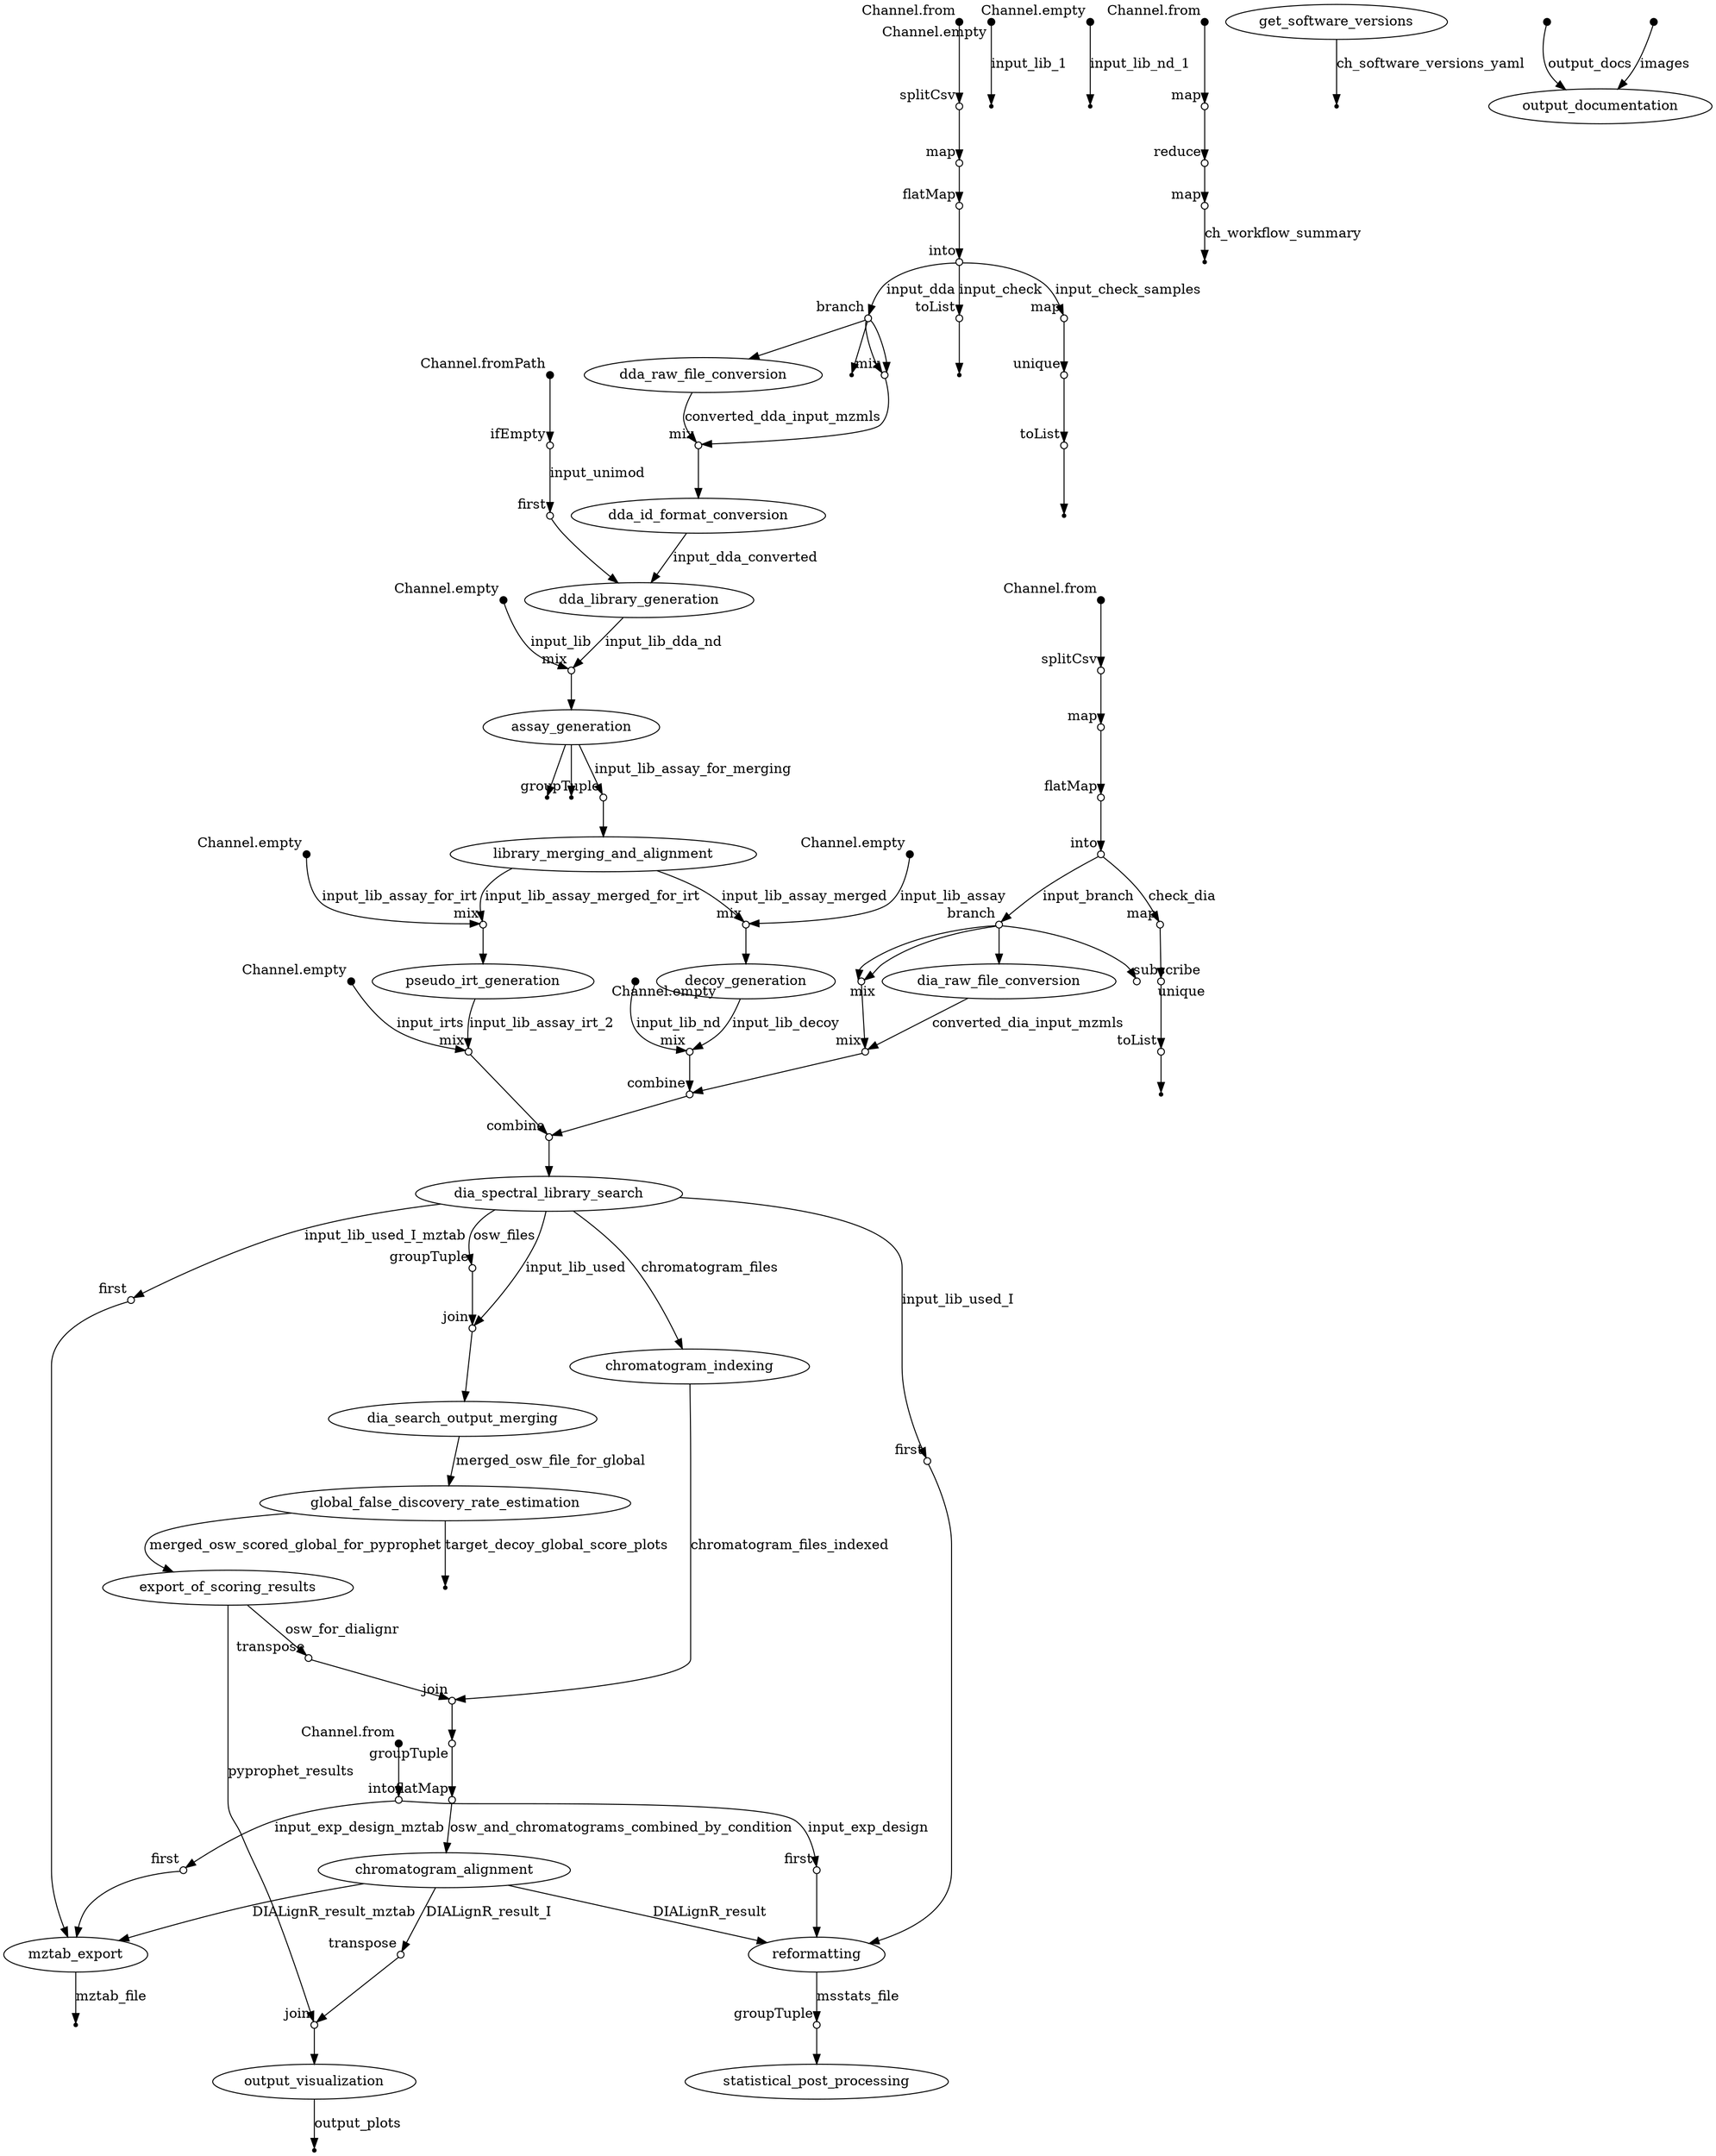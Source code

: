 digraph "diaproteomics_dag" {
p0 [shape=point,label="",fixedsize=true,width=0.1,xlabel="Channel.from"];
p1 [shape=circle,label="",fixedsize=true,width=0.1,xlabel="into"];
p0 -> p1;

p1 [shape=circle,label="",fixedsize=true,width=0.1,xlabel="into"];
p83 [shape=circle,label="",fixedsize=true,width=0.1,xlabel="first"];
p1 -> p83 [label="input_exp_design_mztab"];

p1 [shape=circle,label="",fixedsize=true,width=0.1,xlabel="into"];
p80 [shape=circle,label="",fixedsize=true,width=0.1,xlabel="first"];
p1 -> p80 [label="input_exp_design"];

p2 [shape=point,label="",fixedsize=true,width=0.1,xlabel="Channel.from"];
p3 [shape=circle,label="",fixedsize=true,width=0.1,xlabel="splitCsv"];
p2 -> p3;

p3 [shape=circle,label="",fixedsize=true,width=0.1,xlabel="splitCsv"];
p4 [shape=circle,label="",fixedsize=true,width=0.1,xlabel="map"];
p3 -> p4;

p4 [shape=circle,label="",fixedsize=true,width=0.1,xlabel="map"];
p5 [shape=circle,label="",fixedsize=true,width=0.1,xlabel="flatMap"];
p4 -> p5;

p5 [shape=circle,label="",fixedsize=true,width=0.1,xlabel="flatMap"];
p6 [shape=circle,label="",fixedsize=true,width=0.1,xlabel="into"];
p5 -> p6;

p6 [shape=circle,label="",fixedsize=true,width=0.1,xlabel="into"];
p7 [shape=circle,label="",fixedsize=true,width=0.1,xlabel="branch"];
p6 -> p7 [label="input_branch"];

p6 [shape=circle,label="",fixedsize=true,width=0.1,xlabel="into"];
p9 [shape=circle,label="",fixedsize=true,width=0.1,xlabel="map"];
p6 -> p9 [label="check_dia"];

p7 [shape=circle,label="",fixedsize=true,width=0.1,xlabel="branch"];
p61 [shape=circle,label="",fixedsize=true,width=0.1,xlabel="mix"];
p7 -> p61;

p7 [shape=circle,label="",fixedsize=true,width=0.1,xlabel="branch"];
p61 [shape=circle,label="",fixedsize=true,width=0.1,xlabel="mix"];
p7 -> p61;

p7 [shape=circle,label="",fixedsize=true,width=0.1,xlabel="branch"];
p60 [label="dia_raw_file_conversion"];
p7 -> p60;

p7 [shape=circle,label="",fixedsize=true,width=0.1,xlabel="branch"];
p8 [shape=circle,label="",fixedsize=true,width=0.1,xlabel="subscribe"];
p7 -> p8;

p9 [shape=circle,label="",fixedsize=true,width=0.1,xlabel="map"];
p10 [shape=circle,label="",fixedsize=true,width=0.1,xlabel="unique"];
p9 -> p10;

p10 [shape=circle,label="",fixedsize=true,width=0.1,xlabel="unique"];
p11 [shape=circle,label="",fixedsize=true,width=0.1,xlabel="toList"];
p10 -> p11;

p11 [shape=circle,label="",fixedsize=true,width=0.1,xlabel="toList"];
p12 [shape=point];
p11 -> p12;

p13 [shape=point,label="",fixedsize=true,width=0.1,xlabel="Channel.from"];
p14 [shape=circle,label="",fixedsize=true,width=0.1,xlabel="splitCsv"];
p13 -> p14;

p14 [shape=circle,label="",fixedsize=true,width=0.1,xlabel="splitCsv"];
p15 [shape=circle,label="",fixedsize=true,width=0.1,xlabel="map"];
p14 -> p15;

p15 [shape=circle,label="",fixedsize=true,width=0.1,xlabel="map"];
p16 [shape=circle,label="",fixedsize=true,width=0.1,xlabel="flatMap"];
p15 -> p16;

p16 [shape=circle,label="",fixedsize=true,width=0.1,xlabel="flatMap"];
p17 [shape=circle,label="",fixedsize=true,width=0.1,xlabel="into"];
p16 -> p17;

p17 [shape=circle,label="",fixedsize=true,width=0.1,xlabel="into"];
p18 [shape=circle,label="",fixedsize=true,width=0.1,xlabel="toList"];
p17 -> p18 [label="input_check"];

p17 [shape=circle,label="",fixedsize=true,width=0.1,xlabel="into"];
p20 [shape=circle,label="",fixedsize=true,width=0.1,xlabel="map"];
p17 -> p20 [label="input_check_samples"];

p17 [shape=circle,label="",fixedsize=true,width=0.1,xlabel="into"];
p24 [shape=circle,label="",fixedsize=true,width=0.1,xlabel="branch"];
p17 -> p24 [label="input_dda"];

p18 [shape=circle,label="",fixedsize=true,width=0.1,xlabel="toList"];
p19 [shape=point];
p18 -> p19;

p20 [shape=circle,label="",fixedsize=true,width=0.1,xlabel="map"];
p21 [shape=circle,label="",fixedsize=true,width=0.1,xlabel="unique"];
p20 -> p21;

p21 [shape=circle,label="",fixedsize=true,width=0.1,xlabel="unique"];
p22 [shape=circle,label="",fixedsize=true,width=0.1,xlabel="toList"];
p21 -> p22;

p22 [shape=circle,label="",fixedsize=true,width=0.1,xlabel="toList"];
p23 [shape=point];
p22 -> p23;

p24 [shape=circle,label="",fixedsize=true,width=0.1,xlabel="branch"];
p43 [shape=circle,label="",fixedsize=true,width=0.1,xlabel="mix"];
p24 -> p43;

p24 [shape=circle,label="",fixedsize=true,width=0.1,xlabel="branch"];
p42 [label="dda_raw_file_conversion"];
p24 -> p42;

p24 [shape=circle,label="",fixedsize=true,width=0.1,xlabel="branch"];
p43 [shape=circle,label="",fixedsize=true,width=0.1,xlabel="mix"];
p24 -> p43;

p24 [shape=circle,label="",fixedsize=true,width=0.1,xlabel="branch"];
p25 [shape=point];
p24 -> p25;

p26 [shape=point,label="",fixedsize=true,width=0.1,xlabel="Channel.fromPath"];
p27 [shape=circle,label="",fixedsize=true,width=0.1,xlabel="ifEmpty"];
p26 -> p27;

p27 [shape=circle,label="",fixedsize=true,width=0.1,xlabel="ifEmpty"];
p46 [shape=circle,label="",fixedsize=true,width=0.1,xlabel="first"];
p27 -> p46 [label="input_unimod"];

p28 [shape=point,label="",fixedsize=true,width=0.1,xlabel="Channel.empty"];
p48 [shape=circle,label="",fixedsize=true,width=0.1,xlabel="mix"];
p28 -> p48 [label="input_lib"];

p29 [shape=point,label="",fixedsize=true,width=0.1,xlabel="Channel.empty"];
p30 [shape=point];
p29 -> p30 [label="input_lib_1"];

p31 [shape=point,label="",fixedsize=true,width=0.1,xlabel="Channel.empty"];
p63 [shape=circle,label="",fixedsize=true,width=0.1,xlabel="mix"];
p31 -> p63 [label="input_lib_nd"];

p32 [shape=point,label="",fixedsize=true,width=0.1,xlabel="Channel.empty"];
p33 [shape=point];
p32 -> p33 [label="input_lib_nd_1"];

p34 [shape=point,label="",fixedsize=true,width=0.1,xlabel="Channel.empty"];
p65 [shape=circle,label="",fixedsize=true,width=0.1,xlabel="mix"];
p34 -> p65 [label="input_irts"];

p35 [shape=point,label="",fixedsize=true,width=0.1,xlabel="Channel.from"];
p36 [shape=circle,label="",fixedsize=true,width=0.1,xlabel="map"];
p35 -> p36;

p36 [shape=circle,label="",fixedsize=true,width=0.1,xlabel="map"];
p37 [shape=circle,label="",fixedsize=true,width=0.1,xlabel="reduce"];
p36 -> p37;

p37 [shape=circle,label="",fixedsize=true,width=0.1,xlabel="reduce"];
p38 [shape=circle,label="",fixedsize=true,width=0.1,xlabel="map"];
p37 -> p38;

p38 [shape=circle,label="",fixedsize=true,width=0.1,xlabel="map"];
p39 [shape=point];
p38 -> p39 [label="ch_workflow_summary"];

p40 [label="get_software_versions"];
p41 [shape=point];
p40 -> p41 [label="ch_software_versions_yaml"];

p42 [label="dda_raw_file_conversion"];
p44 [shape=circle,label="",fixedsize=true,width=0.1,xlabel="mix"];
p42 -> p44 [label="converted_dda_input_mzmls"];

p43 [shape=circle,label="",fixedsize=true,width=0.1,xlabel="mix"];
p44 [shape=circle,label="",fixedsize=true,width=0.1,xlabel="mix"];
p43 -> p44;

p44 [shape=circle,label="",fixedsize=true,width=0.1,xlabel="mix"];
p45 [label="dda_id_format_conversion"];
p44 -> p45;

p45 [label="dda_id_format_conversion"];
p47 [label="dda_library_generation"];
p45 -> p47 [label="input_dda_converted"];

p46 [shape=circle,label="",fixedsize=true,width=0.1,xlabel="first"];
p47 [label="dda_library_generation"];
p46 -> p47;

p47 [label="dda_library_generation"];
p48 [shape=circle,label="",fixedsize=true,width=0.1,xlabel="mix"];
p47 -> p48 [label="input_lib_dda_nd"];

p48 [shape=circle,label="",fixedsize=true,width=0.1,xlabel="mix"];
p49 [label="assay_generation"];
p48 -> p49;

p49 [label="assay_generation"];
p51 [shape=point];
p49 -> p51;

p49 [label="assay_generation"];
p50 [shape=point];
p49 -> p50;

p49 [label="assay_generation"];
p54 [shape=circle,label="",fixedsize=true,width=0.1,xlabel="groupTuple"];
p49 -> p54 [label="input_lib_assay_for_merging"];

p52 [shape=point,label="",fixedsize=true,width=0.1,xlabel="Channel.empty"];
p58 [shape=circle,label="",fixedsize=true,width=0.1,xlabel="mix"];
p52 -> p58 [label="input_lib_assay"];

p53 [shape=point,label="",fixedsize=true,width=0.1,xlabel="Channel.empty"];
p56 [shape=circle,label="",fixedsize=true,width=0.1,xlabel="mix"];
p53 -> p56 [label="input_lib_assay_for_irt"];

p54 [shape=circle,label="",fixedsize=true,width=0.1,xlabel="groupTuple"];
p55 [label="library_merging_and_alignment"];
p54 -> p55;

p55 [label="library_merging_and_alignment"];
p58 [shape=circle,label="",fixedsize=true,width=0.1,xlabel="mix"];
p55 -> p58 [label="input_lib_assay_merged"];

p55 [label="library_merging_and_alignment"];
p56 [shape=circle,label="",fixedsize=true,width=0.1,xlabel="mix"];
p55 -> p56 [label="input_lib_assay_merged_for_irt"];

p56 [shape=circle,label="",fixedsize=true,width=0.1,xlabel="mix"];
p57 [label="pseudo_irt_generation"];
p56 -> p57;

p57 [label="pseudo_irt_generation"];
p65 [shape=circle,label="",fixedsize=true,width=0.1,xlabel="mix"];
p57 -> p65 [label="input_lib_assay_irt_2"];

p58 [shape=circle,label="",fixedsize=true,width=0.1,xlabel="mix"];
p59 [label="decoy_generation"];
p58 -> p59;

p59 [label="decoy_generation"];
p63 [shape=circle,label="",fixedsize=true,width=0.1,xlabel="mix"];
p59 -> p63 [label="input_lib_decoy"];

p60 [label="dia_raw_file_conversion"];
p62 [shape=circle,label="",fixedsize=true,width=0.1,xlabel="mix"];
p60 -> p62 [label="converted_dia_input_mzmls"];

p61 [shape=circle,label="",fixedsize=true,width=0.1,xlabel="mix"];
p62 [shape=circle,label="",fixedsize=true,width=0.1,xlabel="mix"];
p61 -> p62;

p62 [shape=circle,label="",fixedsize=true,width=0.1,xlabel="mix"];
p64 [shape=circle,label="",fixedsize=true,width=0.1,xlabel="combine"];
p62 -> p64;

p63 [shape=circle,label="",fixedsize=true,width=0.1,xlabel="mix"];
p64 [shape=circle,label="",fixedsize=true,width=0.1,xlabel="combine"];
p63 -> p64;

p64 [shape=circle,label="",fixedsize=true,width=0.1,xlabel="combine"];
p66 [shape=circle,label="",fixedsize=true,width=0.1,xlabel="combine"];
p64 -> p66;

p65 [shape=circle,label="",fixedsize=true,width=0.1,xlabel="mix"];
p66 [shape=circle,label="",fixedsize=true,width=0.1,xlabel="combine"];
p65 -> p66;

p66 [shape=circle,label="",fixedsize=true,width=0.1,xlabel="combine"];
p67 [label="dia_spectral_library_search"];
p66 -> p67;

p67 [label="dia_spectral_library_search"];
p74 [label="chromatogram_indexing"];
p67 -> p74 [label="chromatogram_files"];

p67 [label="dia_spectral_library_search"];
p68 [shape=circle,label="",fixedsize=true,width=0.1,xlabel="groupTuple"];
p67 -> p68 [label="osw_files"];

p67 [label="dia_spectral_library_search"];
p69 [shape=circle,label="",fixedsize=true,width=0.1,xlabel="join"];
p67 -> p69 [label="input_lib_used"];

p67 [label="dia_spectral_library_search"];
p81 [shape=circle,label="",fixedsize=true,width=0.1,xlabel="first"];
p67 -> p81 [label="input_lib_used_I"];

p67 [label="dia_spectral_library_search"];
p84 [shape=circle,label="",fixedsize=true,width=0.1,xlabel="first"];
p67 -> p84 [label="input_lib_used_I_mztab"];

p68 [shape=circle,label="",fixedsize=true,width=0.1,xlabel="groupTuple"];
p69 [shape=circle,label="",fixedsize=true,width=0.1,xlabel="join"];
p68 -> p69;

p69 [shape=circle,label="",fixedsize=true,width=0.1,xlabel="join"];
p70 [label="dia_search_output_merging"];
p69 -> p70;

p70 [label="dia_search_output_merging"];
p71 [label="global_false_discovery_rate_estimation"];
p70 -> p71 [label="merged_osw_file_for_global"];

p71 [label="global_false_discovery_rate_estimation"];
p73 [label="export_of_scoring_results"];
p71 -> p73 [label="merged_osw_scored_global_for_pyprophet"];

p71 [label="global_false_discovery_rate_estimation"];
p72 [shape=point];
p71 -> p72 [label="target_decoy_global_score_plots"];

p73 [label="export_of_scoring_results"];
p90 [shape=circle,label="",fixedsize=true,width=0.1,xlabel="join"];
p73 -> p90 [label="pyprophet_results"];

p73 [label="export_of_scoring_results"];
p75 [shape=circle,label="",fixedsize=true,width=0.1,xlabel="transpose"];
p73 -> p75 [label="osw_for_dialignr"];

p74 [label="chromatogram_indexing"];
p76 [shape=circle,label="",fixedsize=true,width=0.1,xlabel="join"];
p74 -> p76 [label="chromatogram_files_indexed"];

p75 [shape=circle,label="",fixedsize=true,width=0.1,xlabel="transpose"];
p76 [shape=circle,label="",fixedsize=true,width=0.1,xlabel="join"];
p75 -> p76;

p76 [shape=circle,label="",fixedsize=true,width=0.1,xlabel="join"];
p77 [shape=circle,label="",fixedsize=true,width=0.1,xlabel="groupTuple"];
p76 -> p77;

p77 [shape=circle,label="",fixedsize=true,width=0.1,xlabel="groupTuple"];
p78 [shape=circle,label="",fixedsize=true,width=0.1,xlabel="flatMap"];
p77 -> p78;

p78 [shape=circle,label="",fixedsize=true,width=0.1,xlabel="flatMap"];
p79 [label="chromatogram_alignment"];
p78 -> p79 [label="osw_and_chromatograms_combined_by_condition"];

p79 [label="chromatogram_alignment"];
p82 [label="reformatting"];
p79 -> p82 [label="DIALignR_result"];

p79 [label="chromatogram_alignment"];
p89 [shape=circle,label="",fixedsize=true,width=0.1,xlabel="transpose"];
p79 -> p89 [label="DIALignR_result_I"];

p79 [label="chromatogram_alignment"];
p85 [label="mztab_export"];
p79 -> p85 [label="DIALignR_result_mztab"];

p80 [shape=circle,label="",fixedsize=true,width=0.1,xlabel="first"];
p82 [label="reformatting"];
p80 -> p82;

p81 [shape=circle,label="",fixedsize=true,width=0.1,xlabel="first"];
p82 [label="reformatting"];
p81 -> p82;

p82 [label="reformatting"];
p87 [shape=circle,label="",fixedsize=true,width=0.1,xlabel="groupTuple"];
p82 -> p87 [label="msstats_file"];

p83 [shape=circle,label="",fixedsize=true,width=0.1,xlabel="first"];
p85 [label="mztab_export"];
p83 -> p85;

p84 [shape=circle,label="",fixedsize=true,width=0.1,xlabel="first"];
p85 [label="mztab_export"];
p84 -> p85;

p85 [label="mztab_export"];
p86 [shape=point];
p85 -> p86 [label="mztab_file"];

p87 [shape=circle,label="",fixedsize=true,width=0.1,xlabel="groupTuple"];
p88 [label="statistical_post_processing"];
p87 -> p88;

p89 [shape=circle,label="",fixedsize=true,width=0.1,xlabel="transpose"];
p90 [shape=circle,label="",fixedsize=true,width=0.1,xlabel="join"];
p89 -> p90;

p90 [shape=circle,label="",fixedsize=true,width=0.1,xlabel="join"];
p91 [label="output_visualization"];
p90 -> p91;

p91 [label="output_visualization"];
p92 [shape=point];
p91 -> p92 [label="output_plots"];

p93 [shape=point,label="",fixedsize=true,width=0.1];
p95 [label="output_documentation"];
p93 -> p95 [label="output_docs"];

p94 [shape=point,label="",fixedsize=true,width=0.1];
p95 [label="output_documentation"];
p94 -> p95 [label="images"];

}
